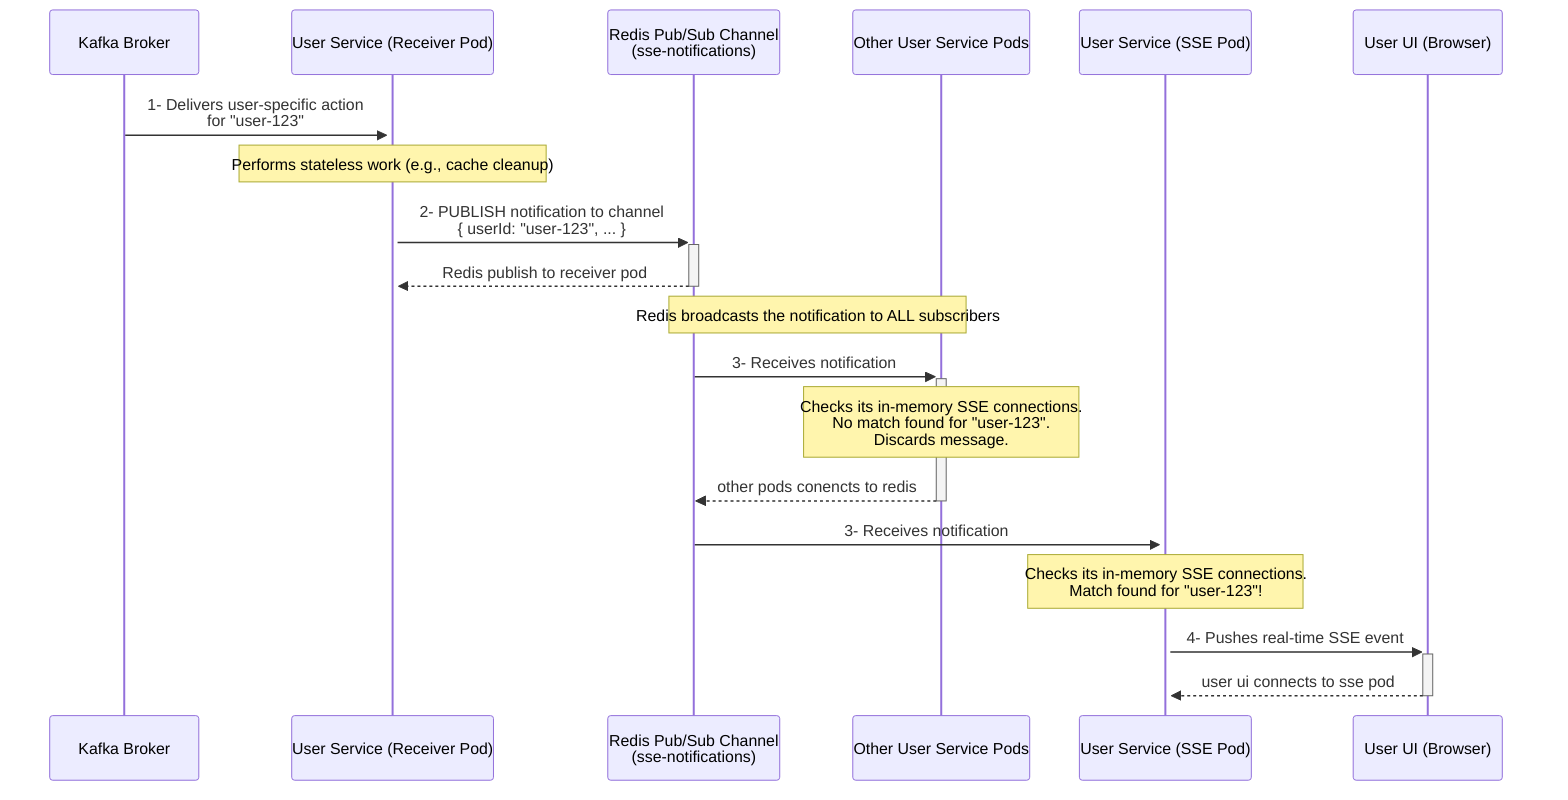 sequenceDiagram
    participant Kafka as Kafka Broker
    participant ReceiverPod as User Service (Receiver Pod)
    participant Redis as Redis Pub/Sub Channel <br/> (sse-notifications)
    participant OtherPods as Other User Service Pods
    participant SsePod as User Service (SSE Pod)
    participant UserUI as User UI (Browser)

    Kafka->>+ReceiverPod: 1- Delivers user-specific action <br/> for "user-123"

    Note over ReceiverPod: Performs stateless work (e.g., cache cleanup)

    ReceiverPod->>+Redis: 2- PUBLISH notification to channel <br/> { userId: "user-123", ... }
    Redis-->>-ReceiverPod: Redis publish to receiver pod

    Note over Redis, OtherPods: Redis broadcasts the notification to ALL subscribers

    Redis->>+OtherPods: 3- Receives notification
    Note over OtherPods: Checks its in-memory SSE connections. <br/> No match found for "user-123". <br/> Discards message.
    OtherPods-->>-Redis: other pods conencts to redis
    
    Redis->>+SsePod: 3- Receives notification
    Note over SsePod: Checks its in-memory SSE connections. <br/> Match found for "user-123"!
    SsePod->>+UserUI: 4- Pushes real-time SSE event
    UserUI-->>-SsePod: user ui connects to sse pod